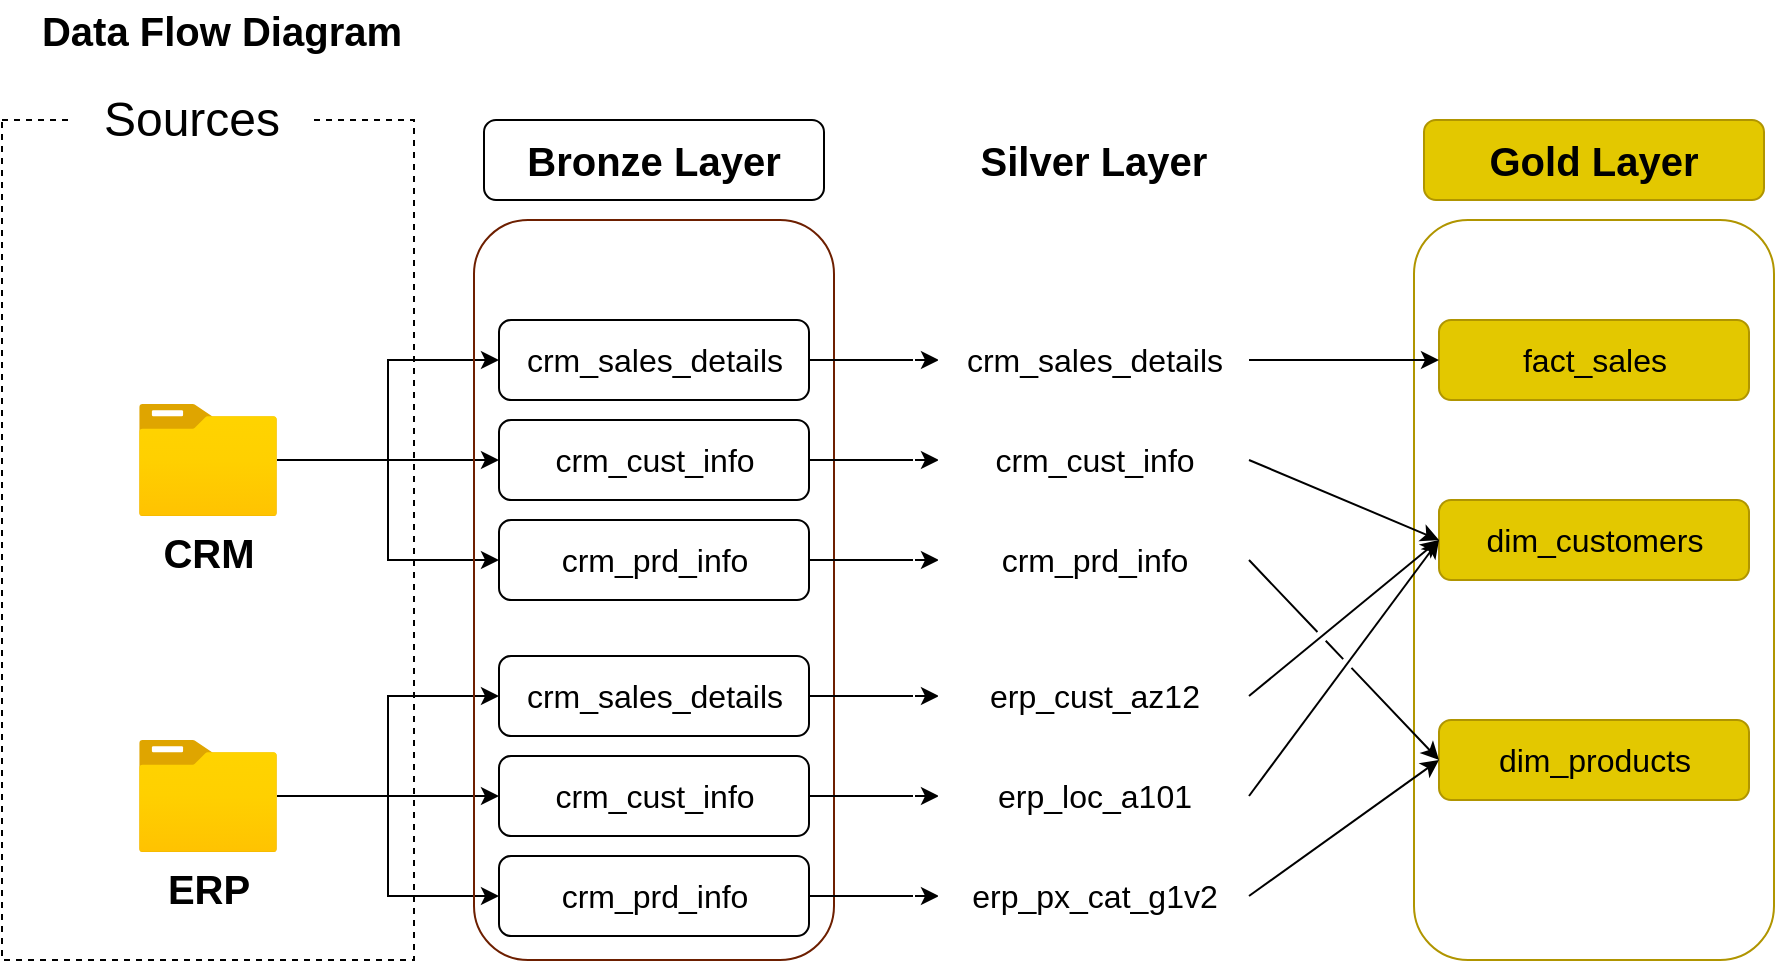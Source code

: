<mxfile version="28.1.0">
  <diagram name="Página-1" id="aGDA_ccvBEsnMdIIxLEQ">
    <mxGraphModel dx="868" dy="488" grid="1" gridSize="10" guides="1" tooltips="1" connect="1" arrows="1" fold="1" page="1" pageScale="1" pageWidth="827" pageHeight="1169" math="0" shadow="0">
      <root>
        <mxCell id="0" />
        <mxCell id="1" parent="0" />
        <mxCell id="uKC_ZzFu57sf-Q6B5PGS-1" value="&lt;font style=&quot;font-size: 20px;&quot;&gt;&lt;b style=&quot;&quot;&gt;Data Flow Diagram&lt;/b&gt;&lt;/font&gt;" style="text;html=1;align=center;verticalAlign=middle;whiteSpace=wrap;rounded=0;" parent="1" vertex="1">
          <mxGeometry x="64" y="20" width="220" height="30" as="geometry" />
        </mxCell>
        <mxCell id="uKC_ZzFu57sf-Q6B5PGS-2" value="" style="rounded=0;whiteSpace=wrap;html=1;fillColor=none;dashed=1;" parent="1" vertex="1">
          <mxGeometry x="64" y="80" width="206" height="420" as="geometry" />
        </mxCell>
        <mxCell id="uKC_ZzFu57sf-Q6B5PGS-3" value="&lt;font style=&quot;font-size: 24px;&quot;&gt;Sources&lt;/font&gt;" style="rounded=1;whiteSpace=wrap;html=1;strokeColor=none;" parent="1" vertex="1">
          <mxGeometry x="99" y="50" width="120" height="60" as="geometry" />
        </mxCell>
        <mxCell id="uKC_ZzFu57sf-Q6B5PGS-15" style="edgeStyle=orthogonalEdgeStyle;rounded=0;orthogonalLoop=1;jettySize=auto;html=1;entryX=0;entryY=0.5;entryDx=0;entryDy=0;" parent="1" source="uKC_ZzFu57sf-Q6B5PGS-4" target="uKC_ZzFu57sf-Q6B5PGS-8" edge="1">
          <mxGeometry relative="1" as="geometry" />
        </mxCell>
        <mxCell id="uKC_ZzFu57sf-Q6B5PGS-16" style="edgeStyle=orthogonalEdgeStyle;rounded=0;orthogonalLoop=1;jettySize=auto;html=1;entryX=0;entryY=0.5;entryDx=0;entryDy=0;" parent="1" source="uKC_ZzFu57sf-Q6B5PGS-4" target="uKC_ZzFu57sf-Q6B5PGS-11" edge="1">
          <mxGeometry relative="1" as="geometry" />
        </mxCell>
        <mxCell id="uKC_ZzFu57sf-Q6B5PGS-17" style="edgeStyle=orthogonalEdgeStyle;rounded=0;orthogonalLoop=1;jettySize=auto;html=1;entryX=0;entryY=0.5;entryDx=0;entryDy=0;" parent="1" source="uKC_ZzFu57sf-Q6B5PGS-4" target="uKC_ZzFu57sf-Q6B5PGS-10" edge="1">
          <mxGeometry relative="1" as="geometry" />
        </mxCell>
        <mxCell id="uKC_ZzFu57sf-Q6B5PGS-4" value="&lt;font style=&quot;font-size: 20px;&quot;&gt;&lt;b&gt;CRM&lt;/b&gt;&lt;/font&gt;" style="image;aspect=fixed;html=1;points=[];align=center;fontSize=12;image=img/lib/azure2/general/Folder_Blank.svg;" parent="1" vertex="1">
          <mxGeometry x="132.5" y="222" width="69" height="56.0" as="geometry" />
        </mxCell>
        <mxCell id="uKC_ZzFu57sf-Q6B5PGS-21" style="edgeStyle=orthogonalEdgeStyle;rounded=0;orthogonalLoop=1;jettySize=auto;html=1;entryX=0;entryY=0.5;entryDx=0;entryDy=0;" parent="1" source="uKC_ZzFu57sf-Q6B5PGS-5" target="uKC_ZzFu57sf-Q6B5PGS-18" edge="1">
          <mxGeometry relative="1" as="geometry" />
        </mxCell>
        <mxCell id="uKC_ZzFu57sf-Q6B5PGS-22" style="edgeStyle=orthogonalEdgeStyle;rounded=0;orthogonalLoop=1;jettySize=auto;html=1;entryX=0;entryY=0.5;entryDx=0;entryDy=0;" parent="1" source="uKC_ZzFu57sf-Q6B5PGS-5" target="uKC_ZzFu57sf-Q6B5PGS-19" edge="1">
          <mxGeometry relative="1" as="geometry" />
        </mxCell>
        <mxCell id="uKC_ZzFu57sf-Q6B5PGS-23" style="edgeStyle=orthogonalEdgeStyle;rounded=0;orthogonalLoop=1;jettySize=auto;html=1;entryX=0;entryY=0.5;entryDx=0;entryDy=0;" parent="1" source="uKC_ZzFu57sf-Q6B5PGS-5" target="uKC_ZzFu57sf-Q6B5PGS-20" edge="1">
          <mxGeometry relative="1" as="geometry" />
        </mxCell>
        <mxCell id="uKC_ZzFu57sf-Q6B5PGS-5" value="&lt;font style=&quot;font-size: 20px;&quot;&gt;&lt;b&gt;ERP&lt;/b&gt;&lt;/font&gt;" style="image;aspect=fixed;html=1;points=[];align=center;fontSize=12;image=img/lib/azure2/general/Folder_Blank.svg;" parent="1" vertex="1">
          <mxGeometry x="132.5" y="390" width="69" height="56.0" as="geometry" />
        </mxCell>
        <mxCell id="uKC_ZzFu57sf-Q6B5PGS-6" value="" style="rounded=1;whiteSpace=wrap;html=1;fillColor=none;strokeColor=#6D1F00;fontColor=#ffffff;fillStyle=hatch;" parent="1" vertex="1">
          <mxGeometry x="300" y="130" width="180" height="370" as="geometry" />
        </mxCell>
        <mxCell id="uKC_ZzFu57sf-Q6B5PGS-7" value="&lt;font style=&quot;font-size: 20px;&quot;&gt;&lt;b&gt;Bronze Layer&lt;/b&gt;&lt;/font&gt;" style="rounded=1;whiteSpace=wrap;html=1;strokeColor=light-dark(#000000,#FCB99E);fillColor=light-dark(#FFFFFF,#FCB99E);" parent="1" vertex="1">
          <mxGeometry x="305" y="80" width="170" height="40" as="geometry" />
        </mxCell>
        <mxCell id="wCC63EBibJ8EcruJDNSx-10" style="edgeStyle=orthogonalEdgeStyle;rounded=0;orthogonalLoop=1;jettySize=auto;html=1;exitX=1;exitY=0.5;exitDx=0;exitDy=0;entryX=0;entryY=0.5;entryDx=0;entryDy=0;" parent="1" source="uKC_ZzFu57sf-Q6B5PGS-8" target="wCC63EBibJ8EcruJDNSx-3" edge="1">
          <mxGeometry relative="1" as="geometry" />
        </mxCell>
        <mxCell id="uKC_ZzFu57sf-Q6B5PGS-8" value="&lt;font style=&quot;font-size: 16px;&quot;&gt;crm_sales_details&lt;/font&gt;" style="rounded=1;whiteSpace=wrap;html=1;strokeColor=light-dark(#000000,#FCB99E);fillColor=light-dark(#FFFFFF,#FCB99E);" parent="1" vertex="1">
          <mxGeometry x="312.5" y="180" width="155" height="40" as="geometry" />
        </mxCell>
        <mxCell id="wCC63EBibJ8EcruJDNSx-11" style="edgeStyle=orthogonalEdgeStyle;rounded=0;orthogonalLoop=1;jettySize=auto;html=1;exitX=1;exitY=0.5;exitDx=0;exitDy=0;entryX=0;entryY=0.5;entryDx=0;entryDy=0;" parent="1" source="uKC_ZzFu57sf-Q6B5PGS-10" target="wCC63EBibJ8EcruJDNSx-4" edge="1">
          <mxGeometry relative="1" as="geometry" />
        </mxCell>
        <mxCell id="uKC_ZzFu57sf-Q6B5PGS-10" value="&lt;font style=&quot;font-size: 16px;&quot;&gt;crm_cust_info&lt;/font&gt;" style="rounded=1;whiteSpace=wrap;html=1;strokeColor=light-dark(#000000,#FCB99E);fillColor=light-dark(#FFFFFF,#FCB99E);" parent="1" vertex="1">
          <mxGeometry x="312.5" y="230" width="155" height="40" as="geometry" />
        </mxCell>
        <mxCell id="wCC63EBibJ8EcruJDNSx-12" style="edgeStyle=orthogonalEdgeStyle;rounded=0;orthogonalLoop=1;jettySize=auto;html=1;exitX=1;exitY=0.5;exitDx=0;exitDy=0;entryX=0;entryY=0.5;entryDx=0;entryDy=0;" parent="1" source="uKC_ZzFu57sf-Q6B5PGS-11" target="wCC63EBibJ8EcruJDNSx-5" edge="1">
          <mxGeometry relative="1" as="geometry" />
        </mxCell>
        <mxCell id="uKC_ZzFu57sf-Q6B5PGS-11" value="&lt;font style=&quot;font-size: 16px;&quot;&gt;crm_prd_info&lt;/font&gt;" style="rounded=1;whiteSpace=wrap;html=1;strokeColor=light-dark(#000000,#FCB99E);fillColor=light-dark(#FFFFFF,#FCB99E);" parent="1" vertex="1">
          <mxGeometry x="312.5" y="280" width="155" height="40" as="geometry" />
        </mxCell>
        <mxCell id="wCC63EBibJ8EcruJDNSx-13" style="edgeStyle=orthogonalEdgeStyle;rounded=0;orthogonalLoop=1;jettySize=auto;html=1;exitX=1;exitY=0.5;exitDx=0;exitDy=0;entryX=0;entryY=0.5;entryDx=0;entryDy=0;" parent="1" source="uKC_ZzFu57sf-Q6B5PGS-18" target="wCC63EBibJ8EcruJDNSx-6" edge="1">
          <mxGeometry relative="1" as="geometry" />
        </mxCell>
        <mxCell id="uKC_ZzFu57sf-Q6B5PGS-18" value="&lt;font style=&quot;font-size: 16px;&quot;&gt;crm_sales_details&lt;/font&gt;" style="rounded=1;whiteSpace=wrap;html=1;strokeColor=light-dark(#000000,#FCB99E);fillColor=light-dark(#FFFFFF,#FCB99E);" parent="1" vertex="1">
          <mxGeometry x="312.5" y="348" width="155" height="40" as="geometry" />
        </mxCell>
        <mxCell id="wCC63EBibJ8EcruJDNSx-14" style="edgeStyle=orthogonalEdgeStyle;rounded=0;orthogonalLoop=1;jettySize=auto;html=1;exitX=1;exitY=0.5;exitDx=0;exitDy=0;entryX=0;entryY=0.5;entryDx=0;entryDy=0;" parent="1" source="uKC_ZzFu57sf-Q6B5PGS-19" target="wCC63EBibJ8EcruJDNSx-7" edge="1">
          <mxGeometry relative="1" as="geometry" />
        </mxCell>
        <mxCell id="uKC_ZzFu57sf-Q6B5PGS-19" value="&lt;font style=&quot;font-size: 16px;&quot;&gt;crm_cust_info&lt;/font&gt;" style="rounded=1;whiteSpace=wrap;html=1;strokeColor=light-dark(#000000,#FCB99E);fillColor=light-dark(#FFFFFF,#FCB99E);" parent="1" vertex="1">
          <mxGeometry x="312.5" y="398" width="155" height="40" as="geometry" />
        </mxCell>
        <mxCell id="wCC63EBibJ8EcruJDNSx-15" style="edgeStyle=orthogonalEdgeStyle;rounded=0;orthogonalLoop=1;jettySize=auto;html=1;exitX=1;exitY=0.5;exitDx=0;exitDy=0;entryX=0;entryY=0.5;entryDx=0;entryDy=0;" parent="1" source="uKC_ZzFu57sf-Q6B5PGS-20" target="wCC63EBibJ8EcruJDNSx-8" edge="1">
          <mxGeometry relative="1" as="geometry" />
        </mxCell>
        <mxCell id="uKC_ZzFu57sf-Q6B5PGS-20" value="&lt;font style=&quot;font-size: 16px;&quot;&gt;crm_prd_info&lt;/font&gt;" style="rounded=1;whiteSpace=wrap;html=1;strokeColor=light-dark(#000000,#FCB99E);fillColor=light-dark(#FFFFFF,#FCB99E);" parent="1" vertex="1">
          <mxGeometry x="312.5" y="448" width="155" height="40" as="geometry" />
        </mxCell>
        <mxCell id="wCC63EBibJ8EcruJDNSx-1" value="" style="rounded=1;whiteSpace=wrap;html=1;fillColor=none;strokeColor=light-dark(#FFFFFF,#B3B3B3);fontColor=#ffffff;fillStyle=hatch;" parent="1" vertex="1">
          <mxGeometry x="520" y="130" width="180" height="370" as="geometry" />
        </mxCell>
        <mxCell id="wCC63EBibJ8EcruJDNSx-2" value="&lt;font style=&quot;font-size: 20px;&quot;&gt;&lt;b&gt;Silver Layer&lt;/b&gt;&lt;/font&gt;" style="rounded=1;whiteSpace=wrap;html=1;strokeColor=light-dark(#FFFFFF,#B3B3B3);fillColor=light-dark(#FFFFFF,#E1D5E7);" parent="1" vertex="1">
          <mxGeometry x="525" y="80" width="170" height="40" as="geometry" />
        </mxCell>
        <mxCell id="wCC63EBibJ8EcruJDNSx-3" value="&lt;font style=&quot;font-size: 16px;&quot;&gt;crm_sales_details&lt;/font&gt;" style="rounded=1;whiteSpace=wrap;html=1;strokeColor=light-dark(#FFFFFF,#B3B3B3);fillColor=light-dark(#FFFFFF,#E1D5E7);" parent="1" vertex="1">
          <mxGeometry x="532.5" y="180" width="155" height="40" as="geometry" />
        </mxCell>
        <mxCell id="wCC63EBibJ8EcruJDNSx-4" value="&lt;font style=&quot;font-size: 16px;&quot;&gt;crm_cust_info&lt;/font&gt;" style="rounded=1;whiteSpace=wrap;html=1;strokeColor=light-dark(#FFFFFF,#B3B3B3);fillColor=light-dark(#FFFFFF,#E1D5E7);" parent="1" vertex="1">
          <mxGeometry x="532.5" y="230" width="155" height="40" as="geometry" />
        </mxCell>
        <mxCell id="wCC63EBibJ8EcruJDNSx-5" value="&lt;font style=&quot;font-size: 16px;&quot;&gt;crm_prd_info&lt;/font&gt;" style="rounded=1;whiteSpace=wrap;html=1;strokeColor=light-dark(#FFFFFF,#B3B3B3);fillColor=light-dark(#FFFFFF,#E1D5E7);" parent="1" vertex="1">
          <mxGeometry x="532.5" y="280" width="155" height="40" as="geometry" />
        </mxCell>
        <mxCell id="wCC63EBibJ8EcruJDNSx-6" value="&lt;font style=&quot;font-size: 16px;&quot;&gt;erp_cust_az12&lt;/font&gt;" style="rounded=1;whiteSpace=wrap;html=1;strokeColor=light-dark(#FFFFFF,#B3B3B3);fillColor=light-dark(#FFFFFF,#E1D5E7);" parent="1" vertex="1">
          <mxGeometry x="532.5" y="348" width="155" height="40" as="geometry" />
        </mxCell>
        <mxCell id="wCC63EBibJ8EcruJDNSx-7" value="&lt;font style=&quot;font-size: 16px;&quot;&gt;erp_loc_a101&lt;/font&gt;" style="rounded=1;whiteSpace=wrap;html=1;strokeColor=light-dark(#FFFFFF,#B3B3B3);fillColor=light-dark(#FFFFFF,#E1D5E7);" parent="1" vertex="1">
          <mxGeometry x="532.5" y="398" width="155" height="40" as="geometry" />
        </mxCell>
        <mxCell id="wCC63EBibJ8EcruJDNSx-8" value="&lt;font style=&quot;font-size: 16px;&quot;&gt;erp_px_cat_g1v2&lt;/font&gt;" style="rounded=1;whiteSpace=wrap;html=1;strokeColor=light-dark(#FFFFFF,#B3B3B3);fillColor=light-dark(#FFFFFF,#E1D5E7);" parent="1" vertex="1">
          <mxGeometry x="532.5" y="448" width="155" height="40" as="geometry" />
        </mxCell>
        <mxCell id="OQd8gAgBeXWKUh23zlbS-9" value="" style="rounded=1;whiteSpace=wrap;html=1;fillColor=none;strokeColor=light-dark(#B09500,#FFD966);fillStyle=hatch;fontColor=#000000;" vertex="1" parent="1">
          <mxGeometry x="770" y="130" width="180" height="370" as="geometry" />
        </mxCell>
        <mxCell id="OQd8gAgBeXWKUh23zlbS-10" value="&lt;font style=&quot;font-size: 20px;&quot;&gt;&lt;b&gt;Gold Layer&lt;/b&gt;&lt;/font&gt;" style="rounded=1;whiteSpace=wrap;html=1;strokeColor=light-dark(#B09500,#FFE599);fillColor=light-dark(#E3C800,#FFB570);fontColor=#000000;fillStyle=auto;" vertex="1" parent="1">
          <mxGeometry x="775" y="80" width="170" height="40" as="geometry" />
        </mxCell>
        <mxCell id="OQd8gAgBeXWKUh23zlbS-11" value="&lt;font style=&quot;font-size: 16px;&quot;&gt;fact_sales&lt;/font&gt;" style="rounded=1;whiteSpace=wrap;html=1;strokeColor=light-dark(#B09500,#FFE599);fillColor=light-dark(#E3C800,#FFB570);fontColor=#000000;fillStyle=auto;" vertex="1" parent="1">
          <mxGeometry x="782.5" y="180" width="155" height="40" as="geometry" />
        </mxCell>
        <mxCell id="OQd8gAgBeXWKUh23zlbS-12" value="&lt;font style=&quot;font-size: 16px;&quot;&gt;dim_customers&lt;/font&gt;" style="rounded=1;whiteSpace=wrap;html=1;strokeColor=light-dark(#B09500,#FFE599);fillColor=light-dark(#E3C800,#FFB570);fontColor=#000000;fillStyle=auto;" vertex="1" parent="1">
          <mxGeometry x="782.5" y="270" width="155" height="40" as="geometry" />
        </mxCell>
        <mxCell id="OQd8gAgBeXWKUh23zlbS-13" value="&lt;font style=&quot;font-size: 16px;&quot;&gt;dim_products&lt;/font&gt;" style="rounded=1;whiteSpace=wrap;html=1;strokeColor=light-dark(#B09500,#FFE599);fillColor=light-dark(#E3C800,#FFB570);fontColor=#000000;fillStyle=auto;" vertex="1" parent="1">
          <mxGeometry x="782.5" y="380" width="155" height="40" as="geometry" />
        </mxCell>
        <mxCell id="OQd8gAgBeXWKUh23zlbS-20" value="" style="endArrow=classic;html=1;rounded=0;exitX=1;exitY=0.5;exitDx=0;exitDy=0;entryX=0;entryY=0.5;entryDx=0;entryDy=0;jumpStyle=gap;" edge="1" parent="1" source="wCC63EBibJ8EcruJDNSx-3" target="OQd8gAgBeXWKUh23zlbS-11">
          <mxGeometry width="50" height="50" relative="1" as="geometry">
            <mxPoint x="710" y="250" as="sourcePoint" />
            <mxPoint x="760" y="200" as="targetPoint" />
          </mxGeometry>
        </mxCell>
        <mxCell id="OQd8gAgBeXWKUh23zlbS-21" value="" style="endArrow=classic;html=1;rounded=0;exitX=1;exitY=0.5;exitDx=0;exitDy=0;entryX=0;entryY=0.5;entryDx=0;entryDy=0;jumpStyle=gap;" edge="1" parent="1" source="wCC63EBibJ8EcruJDNSx-4" target="OQd8gAgBeXWKUh23zlbS-12">
          <mxGeometry width="50" height="50" relative="1" as="geometry">
            <mxPoint x="730" y="240" as="sourcePoint" />
            <mxPoint x="825" y="305" as="targetPoint" />
          </mxGeometry>
        </mxCell>
        <mxCell id="OQd8gAgBeXWKUh23zlbS-22" value="" style="endArrow=classic;html=1;rounded=0;entryX=0;entryY=0.5;entryDx=0;entryDy=0;exitX=1;exitY=0.5;exitDx=0;exitDy=0;jumpStyle=gap;" edge="1" parent="1" source="wCC63EBibJ8EcruJDNSx-6" target="OQd8gAgBeXWKUh23zlbS-12">
          <mxGeometry width="50" height="50" relative="1" as="geometry">
            <mxPoint x="730" y="360" as="sourcePoint" />
            <mxPoint x="825" y="345" as="targetPoint" />
          </mxGeometry>
        </mxCell>
        <mxCell id="OQd8gAgBeXWKUh23zlbS-23" value="" style="endArrow=classic;html=1;rounded=0;entryX=0;entryY=0.5;entryDx=0;entryDy=0;exitX=1;exitY=0.5;exitDx=0;exitDy=0;jumpStyle=gap;" edge="1" parent="1" source="wCC63EBibJ8EcruJDNSx-7" target="OQd8gAgBeXWKUh23zlbS-12">
          <mxGeometry width="50" height="50" relative="1" as="geometry">
            <mxPoint x="730" y="393" as="sourcePoint" />
            <mxPoint x="825" y="340" as="targetPoint" />
          </mxGeometry>
        </mxCell>
        <mxCell id="OQd8gAgBeXWKUh23zlbS-24" value="" style="endArrow=classic;html=1;rounded=0;entryX=0;entryY=0.5;entryDx=0;entryDy=0;exitX=1;exitY=0.5;exitDx=0;exitDy=0;jumpStyle=gap;" edge="1" parent="1" source="wCC63EBibJ8EcruJDNSx-5" target="OQd8gAgBeXWKUh23zlbS-13">
          <mxGeometry width="50" height="50" relative="1" as="geometry">
            <mxPoint x="730" y="473" as="sourcePoint" />
            <mxPoint x="825" y="370" as="targetPoint" />
          </mxGeometry>
        </mxCell>
        <mxCell id="OQd8gAgBeXWKUh23zlbS-25" value="" style="endArrow=classic;html=1;rounded=0;entryX=0;entryY=0.5;entryDx=0;entryDy=0;exitX=1;exitY=0.5;exitDx=0;exitDy=0;jumpStyle=gap;" edge="1" parent="1" source="wCC63EBibJ8EcruJDNSx-8" target="OQd8gAgBeXWKUh23zlbS-13">
          <mxGeometry width="50" height="50" relative="1" as="geometry">
            <mxPoint x="760" y="490" as="sourcePoint" />
            <mxPoint x="855" y="555" as="targetPoint" />
          </mxGeometry>
        </mxCell>
      </root>
    </mxGraphModel>
  </diagram>
</mxfile>
